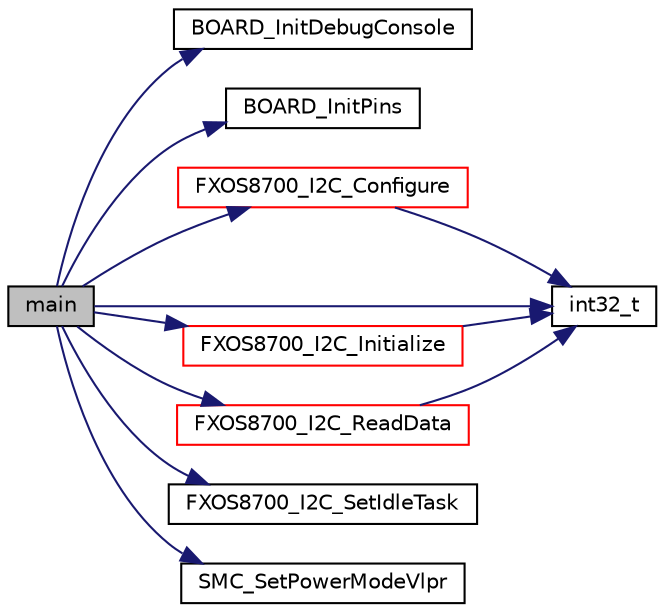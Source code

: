 digraph "main"
{
  edge [fontname="Helvetica",fontsize="10",labelfontname="Helvetica",labelfontsize="10"];
  node [fontname="Helvetica",fontsize="10",shape=record];
  rankdir="LR";
  Node0 [label="main",height=0.2,width=0.4,color="black", fillcolor="grey75", style="filled", fontcolor="black"];
  Node0 -> Node1 [color="midnightblue",fontsize="10",style="solid",fontname="Helvetica"];
  Node1 [label="BOARD_InitDebugConsole",height=0.2,width=0.4,color="black", fillcolor="white", style="filled",URL="$frdm-k64f_2board_8c.html#a4c84ccb952cb083367d7040cf9de3db8"];
  Node0 -> Node2 [color="midnightblue",fontsize="10",style="solid",fontname="Helvetica"];
  Node2 [label="BOARD_InitPins",height=0.2,width=0.4,color="black", fillcolor="white", style="filled",URL="$group__pin__mux.html#ga2c9fe54b6b84723fbaa590a6f4576966",tooltip="Configures pin routing and optionally pin electrical features. "];
  Node0 -> Node3 [color="midnightblue",fontsize="10",style="solid",fontname="Helvetica"];
  Node3 [label="FXOS8700_I2C_Configure",height=0.2,width=0.4,color="red", fillcolor="white", style="filled",URL="$fxos8700__drv_8c.html#adcb4dbaa31a6b4ccd6031ee6cc97bb66",tooltip="The interface function to configure he sensor. "];
  Node3 -> Node4 [color="midnightblue",fontsize="10",style="solid",fontname="Helvetica"];
  Node4 [label="int32_t",height=0.2,width=0.4,color="black", fillcolor="white", style="filled",URL="$data__format__service_8h.html#a5d7069350a7d7e65686c77a8038f462f",tooltip="The interface function to append the data on the formated stream. "];
  Node0 -> Node7 [color="midnightblue",fontsize="10",style="solid",fontname="Helvetica"];
  Node7 [label="FXOS8700_I2C_Initialize",height=0.2,width=0.4,color="red", fillcolor="white", style="filled",URL="$fxos8700__drv_8c.html#a17953ccee62fbd698318197b109b9e9f",tooltip="The interface function to initialize the sensor. "];
  Node7 -> Node4 [color="midnightblue",fontsize="10",style="solid",fontname="Helvetica"];
  Node0 -> Node9 [color="midnightblue",fontsize="10",style="solid",fontname="Helvetica"];
  Node9 [label="FXOS8700_I2C_ReadData",height=0.2,width=0.4,color="red", fillcolor="white", style="filled",URL="$fxos8700__drv_8c.html#a0528c7633050aa23e89a79106d804cc6",tooltip="The interface function to read the sensor data. "];
  Node9 -> Node4 [color="midnightblue",fontsize="10",style="solid",fontname="Helvetica"];
  Node0 -> Node11 [color="midnightblue",fontsize="10",style="solid",fontname="Helvetica"];
  Node11 [label="FXOS8700_I2C_SetIdleTask",height=0.2,width=0.4,color="black", fillcolor="white", style="filled",URL="$fxos8700__drv_8c.html#af4efbd044b09aea215f120856f443caf",tooltip=": The interface function to set the I2C Idle Task. "];
  Node0 -> Node4 [color="midnightblue",fontsize="10",style="solid",fontname="Helvetica"];
  Node0 -> Node12 [color="midnightblue",fontsize="10",style="solid",fontname="Helvetica"];
  Node12 [label="SMC_SetPowerModeVlpr",height=0.2,width=0.4,color="black", fillcolor="white", style="filled",URL="$lpc54114_8c.html#a82cb114bb9a5ea2f235a0216709d70f8",tooltip="Configures the system to VLPR power mode. API name used from Kinetis family to maintain compatibility..."];
}
